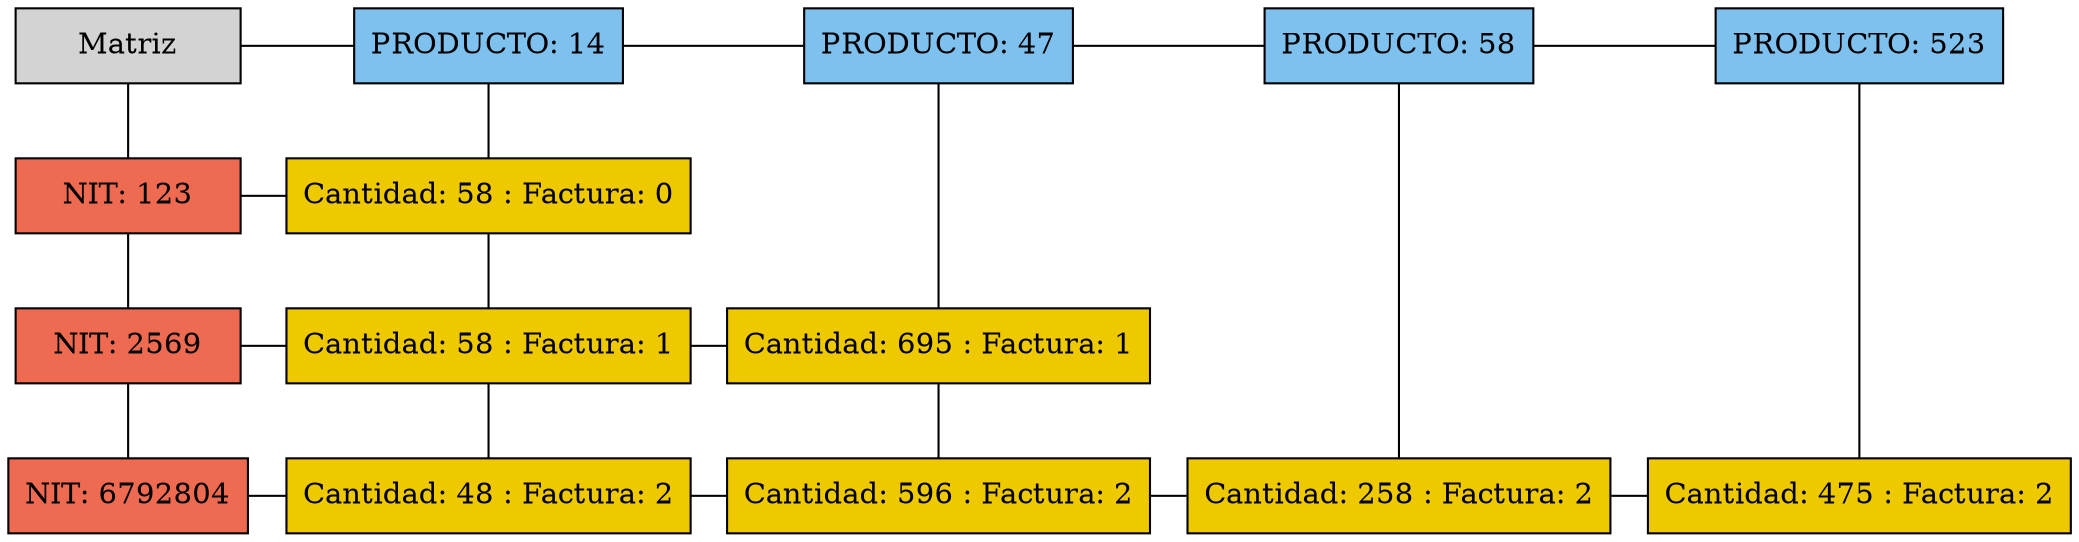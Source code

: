 digraph Sparce_Matrix {
rankdir=TB;
node [shape=box];
edge[arrowhead=none,arrowtail=dot];Mt [label = "Matriz" width = 1.5 style = filled, colorfilled = white, group = "MA"];
F123[label = "NIT: 123", constraint=false, width = 1.5 style = filled, fillcolor = coral2, group = "MA"];
F2569[label = "NIT: 2569", constraint=false, width = 1.5 style = filled, fillcolor = coral2, group = "MA"];
F6792804[label = "NIT: 6792804", constraint=false, width = 1.5 style = filled, fillcolor = coral2, group = "MA"];
C14[label = "PRODUCTO: 14"  width = 1.5 style = filled, fillcolor = skyblue2, group="G14"];
C47[label = "PRODUCTO: 47"  width = 1.5 style = filled, fillcolor = skyblue2, group="G47"];
C58[label = "PRODUCTO: 58"  width = 1.5 style = filled, fillcolor = skyblue2, group="G58"];
C523[label = "PRODUCTO: 523"  width = 1.5 style = filled, fillcolor = skyblue2, group="G523"];
{ rank = same; Mt; C14;C47;C58;C523;}
F123 -> F2569;
F2569 -> F6792804;
C14 -> C47;
C47 -> C58;
C58 -> C523;
F123C14[label = "Cantidad: 58 : Factura: 0", width = 1.5, style = filled, fillcolor = gold2, group="G14"];
C14->F123C14;
{rank = same; F123; F123C14; }
F2569C14[label = "Cantidad: 58 : Factura: 1", width = 1.5, style = filled, fillcolor = gold2, group="G14"];
F123C14->F2569C14[constraint = true];
{rank = same; F2569; F2569C14; }
F6792804C14[label = "Cantidad: 48 : Factura: 2", width = 1.5, style = filled, fillcolor = gold2, group="G14"];
F2569C14->F6792804C14[constraint = true];
{rank = same; F6792804; F6792804C14; }
F2569C47[label = "Cantidad: 695 : Factura: 1", width = 1.5, style = filled, fillcolor = gold2, group="G47"];
C47->F2569C47;
{rank = same; F2569; F2569C47; }
F6792804C47[label = "Cantidad: 596 : Factura: 2", width = 1.5, style = filled, fillcolor = gold2, group="G47"];
F2569C47->F6792804C47[constraint = true];
{rank = same; F6792804; F6792804C47; }
F6792804C58[label = "Cantidad: 258 : Factura: 2", width = 1.5, style = filled, fillcolor = gold2, group="G58"];
C58->F6792804C58;
{rank = same; F6792804; F6792804C58; }
F6792804C523[label = "Cantidad: 475 : Factura: 2", width = 1.5, style = filled, fillcolor = gold2, group="G523"];
C523->F6792804C523;
{rank = same; F6792804; F6792804C523; }
F123->F123C14;
F2569->F2569C14;
F2569C14->F2569C47[constraint = true];
F6792804->F6792804C14;
F6792804C14->F6792804C47[constraint = true];
F6792804C47->F6792804C58[constraint = true];
F6792804C58->F6792804C523[constraint = true];
Mt -> F123;
Mt -> C14 ;
}